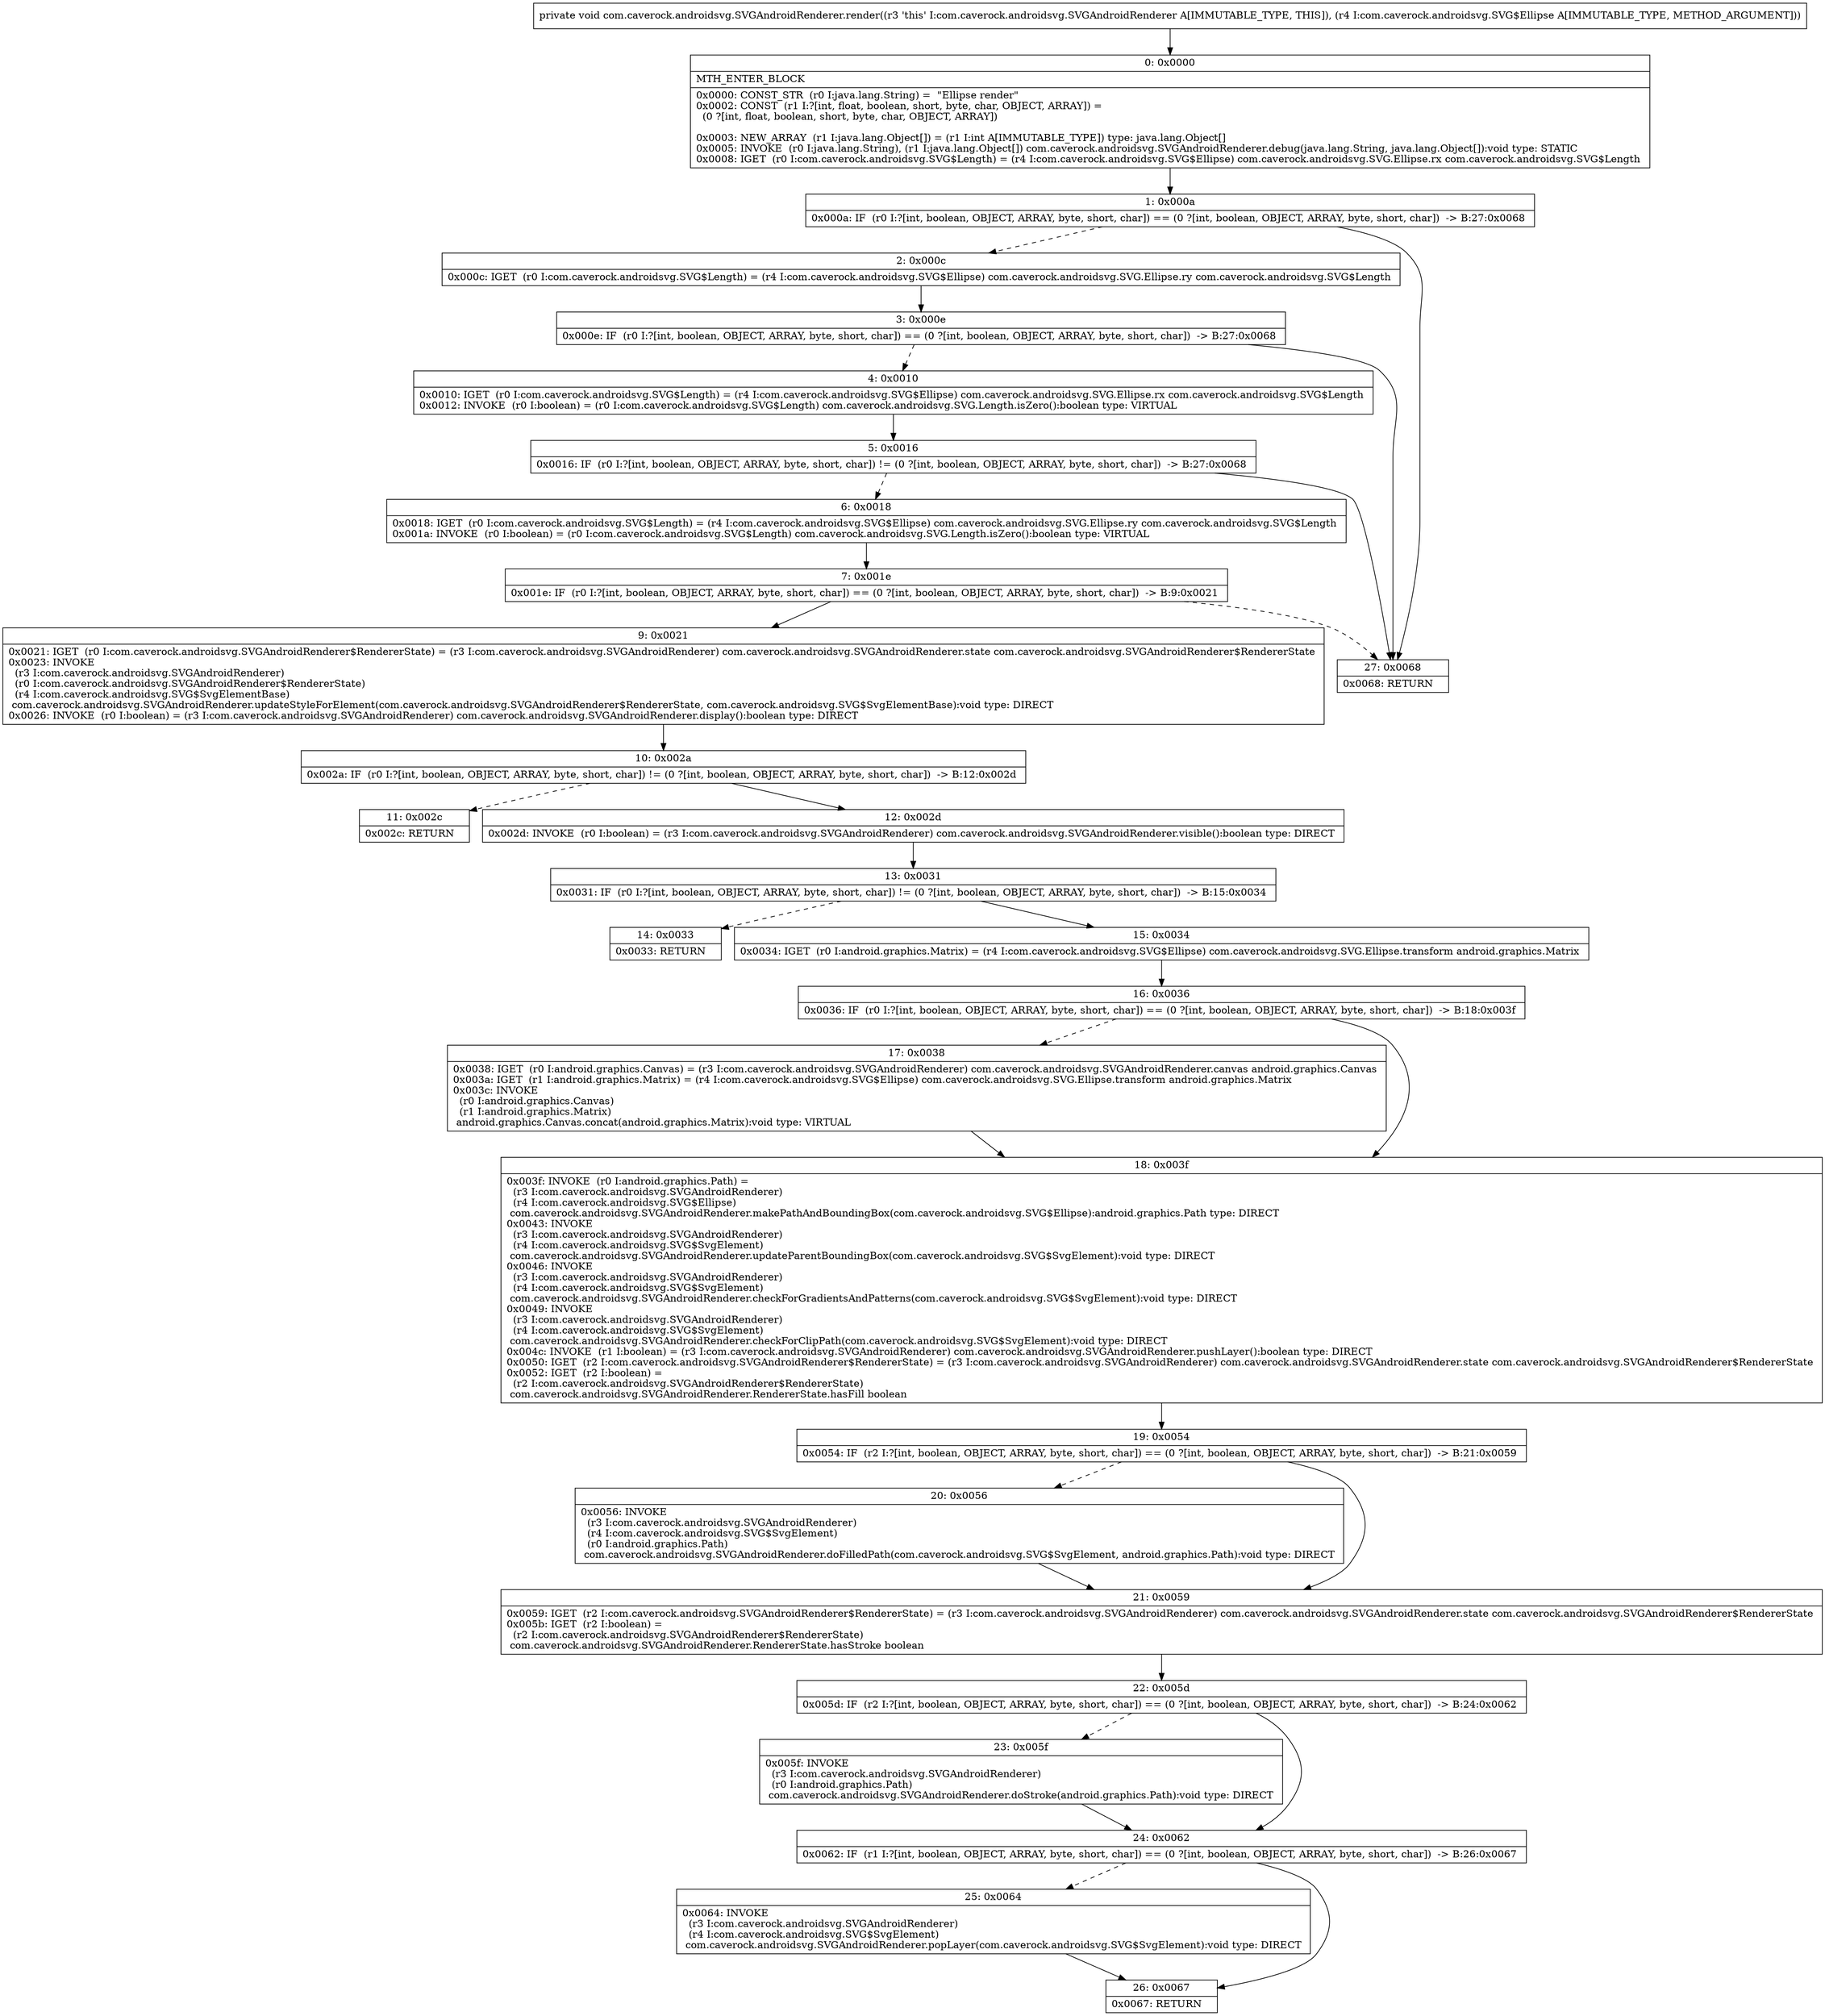 digraph "CFG forcom.caverock.androidsvg.SVGAndroidRenderer.render(Lcom\/caverock\/androidsvg\/SVG$Ellipse;)V" {
Node_0 [shape=record,label="{0\:\ 0x0000|MTH_ENTER_BLOCK\l|0x0000: CONST_STR  (r0 I:java.lang.String) =  \"Ellipse render\" \l0x0002: CONST  (r1 I:?[int, float, boolean, short, byte, char, OBJECT, ARRAY]) = \l  (0 ?[int, float, boolean, short, byte, char, OBJECT, ARRAY])\l \l0x0003: NEW_ARRAY  (r1 I:java.lang.Object[]) = (r1 I:int A[IMMUTABLE_TYPE]) type: java.lang.Object[] \l0x0005: INVOKE  (r0 I:java.lang.String), (r1 I:java.lang.Object[]) com.caverock.androidsvg.SVGAndroidRenderer.debug(java.lang.String, java.lang.Object[]):void type: STATIC \l0x0008: IGET  (r0 I:com.caverock.androidsvg.SVG$Length) = (r4 I:com.caverock.androidsvg.SVG$Ellipse) com.caverock.androidsvg.SVG.Ellipse.rx com.caverock.androidsvg.SVG$Length \l}"];
Node_1 [shape=record,label="{1\:\ 0x000a|0x000a: IF  (r0 I:?[int, boolean, OBJECT, ARRAY, byte, short, char]) == (0 ?[int, boolean, OBJECT, ARRAY, byte, short, char])  \-\> B:27:0x0068 \l}"];
Node_2 [shape=record,label="{2\:\ 0x000c|0x000c: IGET  (r0 I:com.caverock.androidsvg.SVG$Length) = (r4 I:com.caverock.androidsvg.SVG$Ellipse) com.caverock.androidsvg.SVG.Ellipse.ry com.caverock.androidsvg.SVG$Length \l}"];
Node_3 [shape=record,label="{3\:\ 0x000e|0x000e: IF  (r0 I:?[int, boolean, OBJECT, ARRAY, byte, short, char]) == (0 ?[int, boolean, OBJECT, ARRAY, byte, short, char])  \-\> B:27:0x0068 \l}"];
Node_4 [shape=record,label="{4\:\ 0x0010|0x0010: IGET  (r0 I:com.caverock.androidsvg.SVG$Length) = (r4 I:com.caverock.androidsvg.SVG$Ellipse) com.caverock.androidsvg.SVG.Ellipse.rx com.caverock.androidsvg.SVG$Length \l0x0012: INVOKE  (r0 I:boolean) = (r0 I:com.caverock.androidsvg.SVG$Length) com.caverock.androidsvg.SVG.Length.isZero():boolean type: VIRTUAL \l}"];
Node_5 [shape=record,label="{5\:\ 0x0016|0x0016: IF  (r0 I:?[int, boolean, OBJECT, ARRAY, byte, short, char]) != (0 ?[int, boolean, OBJECT, ARRAY, byte, short, char])  \-\> B:27:0x0068 \l}"];
Node_6 [shape=record,label="{6\:\ 0x0018|0x0018: IGET  (r0 I:com.caverock.androidsvg.SVG$Length) = (r4 I:com.caverock.androidsvg.SVG$Ellipse) com.caverock.androidsvg.SVG.Ellipse.ry com.caverock.androidsvg.SVG$Length \l0x001a: INVOKE  (r0 I:boolean) = (r0 I:com.caverock.androidsvg.SVG$Length) com.caverock.androidsvg.SVG.Length.isZero():boolean type: VIRTUAL \l}"];
Node_7 [shape=record,label="{7\:\ 0x001e|0x001e: IF  (r0 I:?[int, boolean, OBJECT, ARRAY, byte, short, char]) == (0 ?[int, boolean, OBJECT, ARRAY, byte, short, char])  \-\> B:9:0x0021 \l}"];
Node_9 [shape=record,label="{9\:\ 0x0021|0x0021: IGET  (r0 I:com.caverock.androidsvg.SVGAndroidRenderer$RendererState) = (r3 I:com.caverock.androidsvg.SVGAndroidRenderer) com.caverock.androidsvg.SVGAndroidRenderer.state com.caverock.androidsvg.SVGAndroidRenderer$RendererState \l0x0023: INVOKE  \l  (r3 I:com.caverock.androidsvg.SVGAndroidRenderer)\l  (r0 I:com.caverock.androidsvg.SVGAndroidRenderer$RendererState)\l  (r4 I:com.caverock.androidsvg.SVG$SvgElementBase)\l com.caverock.androidsvg.SVGAndroidRenderer.updateStyleForElement(com.caverock.androidsvg.SVGAndroidRenderer$RendererState, com.caverock.androidsvg.SVG$SvgElementBase):void type: DIRECT \l0x0026: INVOKE  (r0 I:boolean) = (r3 I:com.caverock.androidsvg.SVGAndroidRenderer) com.caverock.androidsvg.SVGAndroidRenderer.display():boolean type: DIRECT \l}"];
Node_10 [shape=record,label="{10\:\ 0x002a|0x002a: IF  (r0 I:?[int, boolean, OBJECT, ARRAY, byte, short, char]) != (0 ?[int, boolean, OBJECT, ARRAY, byte, short, char])  \-\> B:12:0x002d \l}"];
Node_11 [shape=record,label="{11\:\ 0x002c|0x002c: RETURN   \l}"];
Node_12 [shape=record,label="{12\:\ 0x002d|0x002d: INVOKE  (r0 I:boolean) = (r3 I:com.caverock.androidsvg.SVGAndroidRenderer) com.caverock.androidsvg.SVGAndroidRenderer.visible():boolean type: DIRECT \l}"];
Node_13 [shape=record,label="{13\:\ 0x0031|0x0031: IF  (r0 I:?[int, boolean, OBJECT, ARRAY, byte, short, char]) != (0 ?[int, boolean, OBJECT, ARRAY, byte, short, char])  \-\> B:15:0x0034 \l}"];
Node_14 [shape=record,label="{14\:\ 0x0033|0x0033: RETURN   \l}"];
Node_15 [shape=record,label="{15\:\ 0x0034|0x0034: IGET  (r0 I:android.graphics.Matrix) = (r4 I:com.caverock.androidsvg.SVG$Ellipse) com.caverock.androidsvg.SVG.Ellipse.transform android.graphics.Matrix \l}"];
Node_16 [shape=record,label="{16\:\ 0x0036|0x0036: IF  (r0 I:?[int, boolean, OBJECT, ARRAY, byte, short, char]) == (0 ?[int, boolean, OBJECT, ARRAY, byte, short, char])  \-\> B:18:0x003f \l}"];
Node_17 [shape=record,label="{17\:\ 0x0038|0x0038: IGET  (r0 I:android.graphics.Canvas) = (r3 I:com.caverock.androidsvg.SVGAndroidRenderer) com.caverock.androidsvg.SVGAndroidRenderer.canvas android.graphics.Canvas \l0x003a: IGET  (r1 I:android.graphics.Matrix) = (r4 I:com.caverock.androidsvg.SVG$Ellipse) com.caverock.androidsvg.SVG.Ellipse.transform android.graphics.Matrix \l0x003c: INVOKE  \l  (r0 I:android.graphics.Canvas)\l  (r1 I:android.graphics.Matrix)\l android.graphics.Canvas.concat(android.graphics.Matrix):void type: VIRTUAL \l}"];
Node_18 [shape=record,label="{18\:\ 0x003f|0x003f: INVOKE  (r0 I:android.graphics.Path) = \l  (r3 I:com.caverock.androidsvg.SVGAndroidRenderer)\l  (r4 I:com.caverock.androidsvg.SVG$Ellipse)\l com.caverock.androidsvg.SVGAndroidRenderer.makePathAndBoundingBox(com.caverock.androidsvg.SVG$Ellipse):android.graphics.Path type: DIRECT \l0x0043: INVOKE  \l  (r3 I:com.caverock.androidsvg.SVGAndroidRenderer)\l  (r4 I:com.caverock.androidsvg.SVG$SvgElement)\l com.caverock.androidsvg.SVGAndroidRenderer.updateParentBoundingBox(com.caverock.androidsvg.SVG$SvgElement):void type: DIRECT \l0x0046: INVOKE  \l  (r3 I:com.caverock.androidsvg.SVGAndroidRenderer)\l  (r4 I:com.caverock.androidsvg.SVG$SvgElement)\l com.caverock.androidsvg.SVGAndroidRenderer.checkForGradientsAndPatterns(com.caverock.androidsvg.SVG$SvgElement):void type: DIRECT \l0x0049: INVOKE  \l  (r3 I:com.caverock.androidsvg.SVGAndroidRenderer)\l  (r4 I:com.caverock.androidsvg.SVG$SvgElement)\l com.caverock.androidsvg.SVGAndroidRenderer.checkForClipPath(com.caverock.androidsvg.SVG$SvgElement):void type: DIRECT \l0x004c: INVOKE  (r1 I:boolean) = (r3 I:com.caverock.androidsvg.SVGAndroidRenderer) com.caverock.androidsvg.SVGAndroidRenderer.pushLayer():boolean type: DIRECT \l0x0050: IGET  (r2 I:com.caverock.androidsvg.SVGAndroidRenderer$RendererState) = (r3 I:com.caverock.androidsvg.SVGAndroidRenderer) com.caverock.androidsvg.SVGAndroidRenderer.state com.caverock.androidsvg.SVGAndroidRenderer$RendererState \l0x0052: IGET  (r2 I:boolean) = \l  (r2 I:com.caverock.androidsvg.SVGAndroidRenderer$RendererState)\l com.caverock.androidsvg.SVGAndroidRenderer.RendererState.hasFill boolean \l}"];
Node_19 [shape=record,label="{19\:\ 0x0054|0x0054: IF  (r2 I:?[int, boolean, OBJECT, ARRAY, byte, short, char]) == (0 ?[int, boolean, OBJECT, ARRAY, byte, short, char])  \-\> B:21:0x0059 \l}"];
Node_20 [shape=record,label="{20\:\ 0x0056|0x0056: INVOKE  \l  (r3 I:com.caverock.androidsvg.SVGAndroidRenderer)\l  (r4 I:com.caverock.androidsvg.SVG$SvgElement)\l  (r0 I:android.graphics.Path)\l com.caverock.androidsvg.SVGAndroidRenderer.doFilledPath(com.caverock.androidsvg.SVG$SvgElement, android.graphics.Path):void type: DIRECT \l}"];
Node_21 [shape=record,label="{21\:\ 0x0059|0x0059: IGET  (r2 I:com.caverock.androidsvg.SVGAndroidRenderer$RendererState) = (r3 I:com.caverock.androidsvg.SVGAndroidRenderer) com.caverock.androidsvg.SVGAndroidRenderer.state com.caverock.androidsvg.SVGAndroidRenderer$RendererState \l0x005b: IGET  (r2 I:boolean) = \l  (r2 I:com.caverock.androidsvg.SVGAndroidRenderer$RendererState)\l com.caverock.androidsvg.SVGAndroidRenderer.RendererState.hasStroke boolean \l}"];
Node_22 [shape=record,label="{22\:\ 0x005d|0x005d: IF  (r2 I:?[int, boolean, OBJECT, ARRAY, byte, short, char]) == (0 ?[int, boolean, OBJECT, ARRAY, byte, short, char])  \-\> B:24:0x0062 \l}"];
Node_23 [shape=record,label="{23\:\ 0x005f|0x005f: INVOKE  \l  (r3 I:com.caverock.androidsvg.SVGAndroidRenderer)\l  (r0 I:android.graphics.Path)\l com.caverock.androidsvg.SVGAndroidRenderer.doStroke(android.graphics.Path):void type: DIRECT \l}"];
Node_24 [shape=record,label="{24\:\ 0x0062|0x0062: IF  (r1 I:?[int, boolean, OBJECT, ARRAY, byte, short, char]) == (0 ?[int, boolean, OBJECT, ARRAY, byte, short, char])  \-\> B:26:0x0067 \l}"];
Node_25 [shape=record,label="{25\:\ 0x0064|0x0064: INVOKE  \l  (r3 I:com.caverock.androidsvg.SVGAndroidRenderer)\l  (r4 I:com.caverock.androidsvg.SVG$SvgElement)\l com.caverock.androidsvg.SVGAndroidRenderer.popLayer(com.caverock.androidsvg.SVG$SvgElement):void type: DIRECT \l}"];
Node_26 [shape=record,label="{26\:\ 0x0067|0x0067: RETURN   \l}"];
Node_27 [shape=record,label="{27\:\ 0x0068|0x0068: RETURN   \l}"];
MethodNode[shape=record,label="{private void com.caverock.androidsvg.SVGAndroidRenderer.render((r3 'this' I:com.caverock.androidsvg.SVGAndroidRenderer A[IMMUTABLE_TYPE, THIS]), (r4 I:com.caverock.androidsvg.SVG$Ellipse A[IMMUTABLE_TYPE, METHOD_ARGUMENT])) }"];
MethodNode -> Node_0;
Node_0 -> Node_1;
Node_1 -> Node_2[style=dashed];
Node_1 -> Node_27;
Node_2 -> Node_3;
Node_3 -> Node_4[style=dashed];
Node_3 -> Node_27;
Node_4 -> Node_5;
Node_5 -> Node_6[style=dashed];
Node_5 -> Node_27;
Node_6 -> Node_7;
Node_7 -> Node_9;
Node_7 -> Node_27[style=dashed];
Node_9 -> Node_10;
Node_10 -> Node_11[style=dashed];
Node_10 -> Node_12;
Node_12 -> Node_13;
Node_13 -> Node_14[style=dashed];
Node_13 -> Node_15;
Node_15 -> Node_16;
Node_16 -> Node_17[style=dashed];
Node_16 -> Node_18;
Node_17 -> Node_18;
Node_18 -> Node_19;
Node_19 -> Node_20[style=dashed];
Node_19 -> Node_21;
Node_20 -> Node_21;
Node_21 -> Node_22;
Node_22 -> Node_23[style=dashed];
Node_22 -> Node_24;
Node_23 -> Node_24;
Node_24 -> Node_25[style=dashed];
Node_24 -> Node_26;
Node_25 -> Node_26;
}

